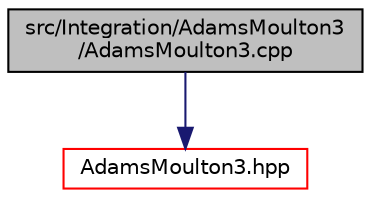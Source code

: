digraph "src/Integration/AdamsMoulton3/AdamsMoulton3.cpp"
{
 // LATEX_PDF_SIZE
  edge [fontname="Helvetica",fontsize="10",labelfontname="Helvetica",labelfontsize="10"];
  node [fontname="Helvetica",fontsize="10",shape=record];
  Node1 [label="src/Integration/AdamsMoulton3\l/AdamsMoulton3.cpp",height=0.2,width=0.4,color="black", fillcolor="grey75", style="filled", fontcolor="black",tooltip=" "];
  Node1 -> Node2 [color="midnightblue",fontsize="10",style="solid",fontname="Helvetica"];
  Node2 [label="AdamsMoulton3.hpp",height=0.2,width=0.4,color="red", fillcolor="white", style="filled",URL="$AdamsMoulton3_8hpp.html",tooltip=" "];
}
